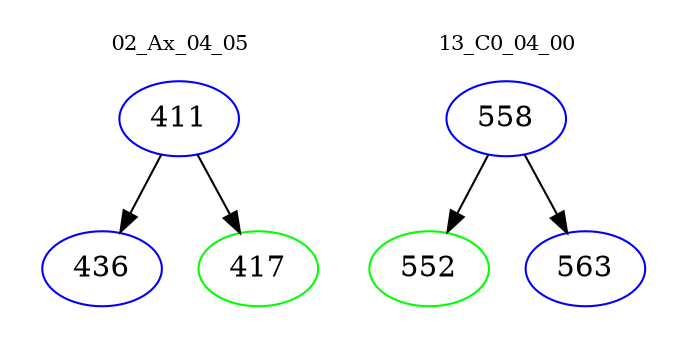 digraph{
subgraph cluster_0 {
color = white
label = "02_Ax_04_05";
fontsize=10;
T0_411 [label="411", color="blue"]
T0_411 -> T0_436 [color="black"]
T0_436 [label="436", color="blue"]
T0_411 -> T0_417 [color="black"]
T0_417 [label="417", color="green"]
}
subgraph cluster_1 {
color = white
label = "13_C0_04_00";
fontsize=10;
T1_558 [label="558", color="blue"]
T1_558 -> T1_552 [color="black"]
T1_552 [label="552", color="green"]
T1_558 -> T1_563 [color="black"]
T1_563 [label="563", color="blue"]
}
}
